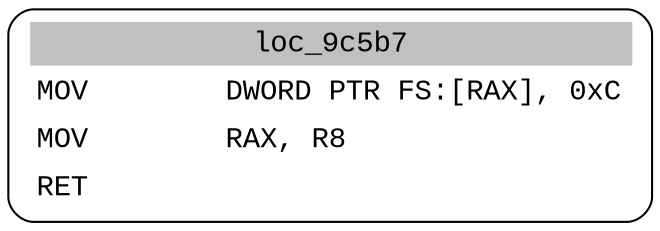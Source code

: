 digraph asm_graph {
1941 [
shape="Mrecord" fontname="Courier New"label =<<table border="0" cellborder="0" cellpadding="3"><tr><td align="center" colspan="2" bgcolor="grey">loc_9c5b7</td></tr><tr><td align="left">MOV        DWORD PTR FS:[RAX], 0xC</td></tr><tr><td align="left">MOV        RAX, R8</td></tr><tr><td align="left">RET        </td></tr></table>> ];
}